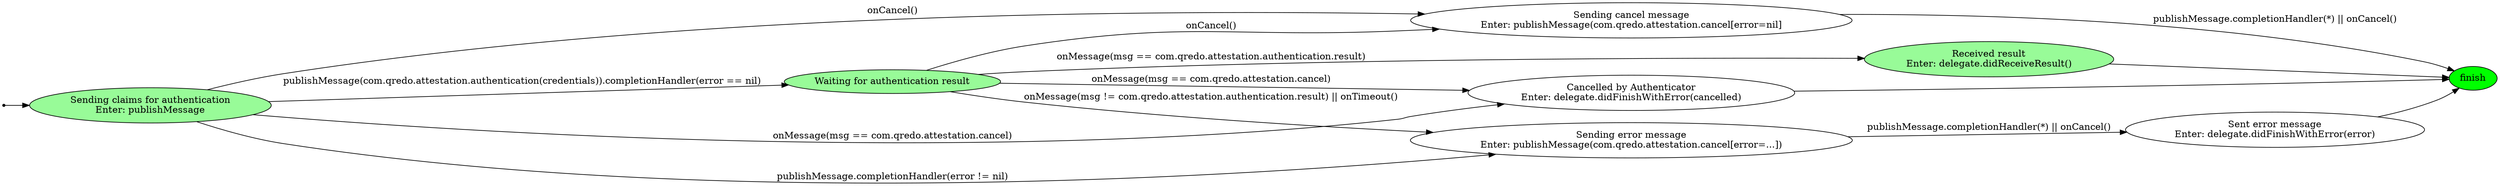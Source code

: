 digraph Authentication {
	rankdir = "LR";

	start -> sendingClaims;

	sendingClaims -> waitingForResult [label = "publishMessage(com.qredo.attestation.authentication(credentials)).completionHandler(error == nil)"]
	sendingClaims -> cancelledByOtherSide [label = "onMessage(msg == com.qredo.attestation.cancel)"]
	sendingClaims -> error [label = "publishMessage.completionHandler(error != nil)"]
	sendingClaims -> cancel [label = "onCancel()"]

	waitingForResult -> receivedResult [label = "onMessage(msg == com.qredo.attestation.authentication.result)"]
	waitingForResult -> cancel [label = "onCancel()"]
	waitingForResult -> cancelledByOtherSide [label = "onMessage(msg == com.qredo.attestation.cancel)"]
	waitingForResult -> error [label = "onMessage(msg != com.qredo.attestation.authentication.result) || onTimeout()"]

	receivedResult -> finish
	cancelledByOtherSide -> finish
	cancel -> finish [label = "publishMessage.completionHandler(*) || onCancel()"]
	error -> sentErrorMessage [label = "publishMessage.completionHandler(*) || onCancel()"]
	sentErrorMessage -> finish

	// States' labels
	start [shape = point]
	receivedResult [label = "Received result\nEnter: delegate.didReceiveResult()" style=filled fillcolor=palegreen]
	cancelledByOtherSide [label = "Cancelled by Authenticator\nEnter: delegate.didFinishWithError(cancelled)"]
	sendingClaims [label = "Sending claims for authentication\nEnter: publishMessage" style=filled fillcolor=palegreen]
	waitingForResult [label = "Waiting for authentication result" style=filled fillcolor=palegreen]
	finish [style=filled fillcolor=green]
	sentErrorMessage [label = "Sent error message\nEnter: delegate.didFinishWithError(error)"]
	error [label = "Sending error message\nEnter: publishMessage(com.qredo.attestation.cancel[error=...])"]
	cancel [label = "Sending cancel message\nEnter: publishMessage(com.qredo.attestation.cancel[error=nil]"]
}
